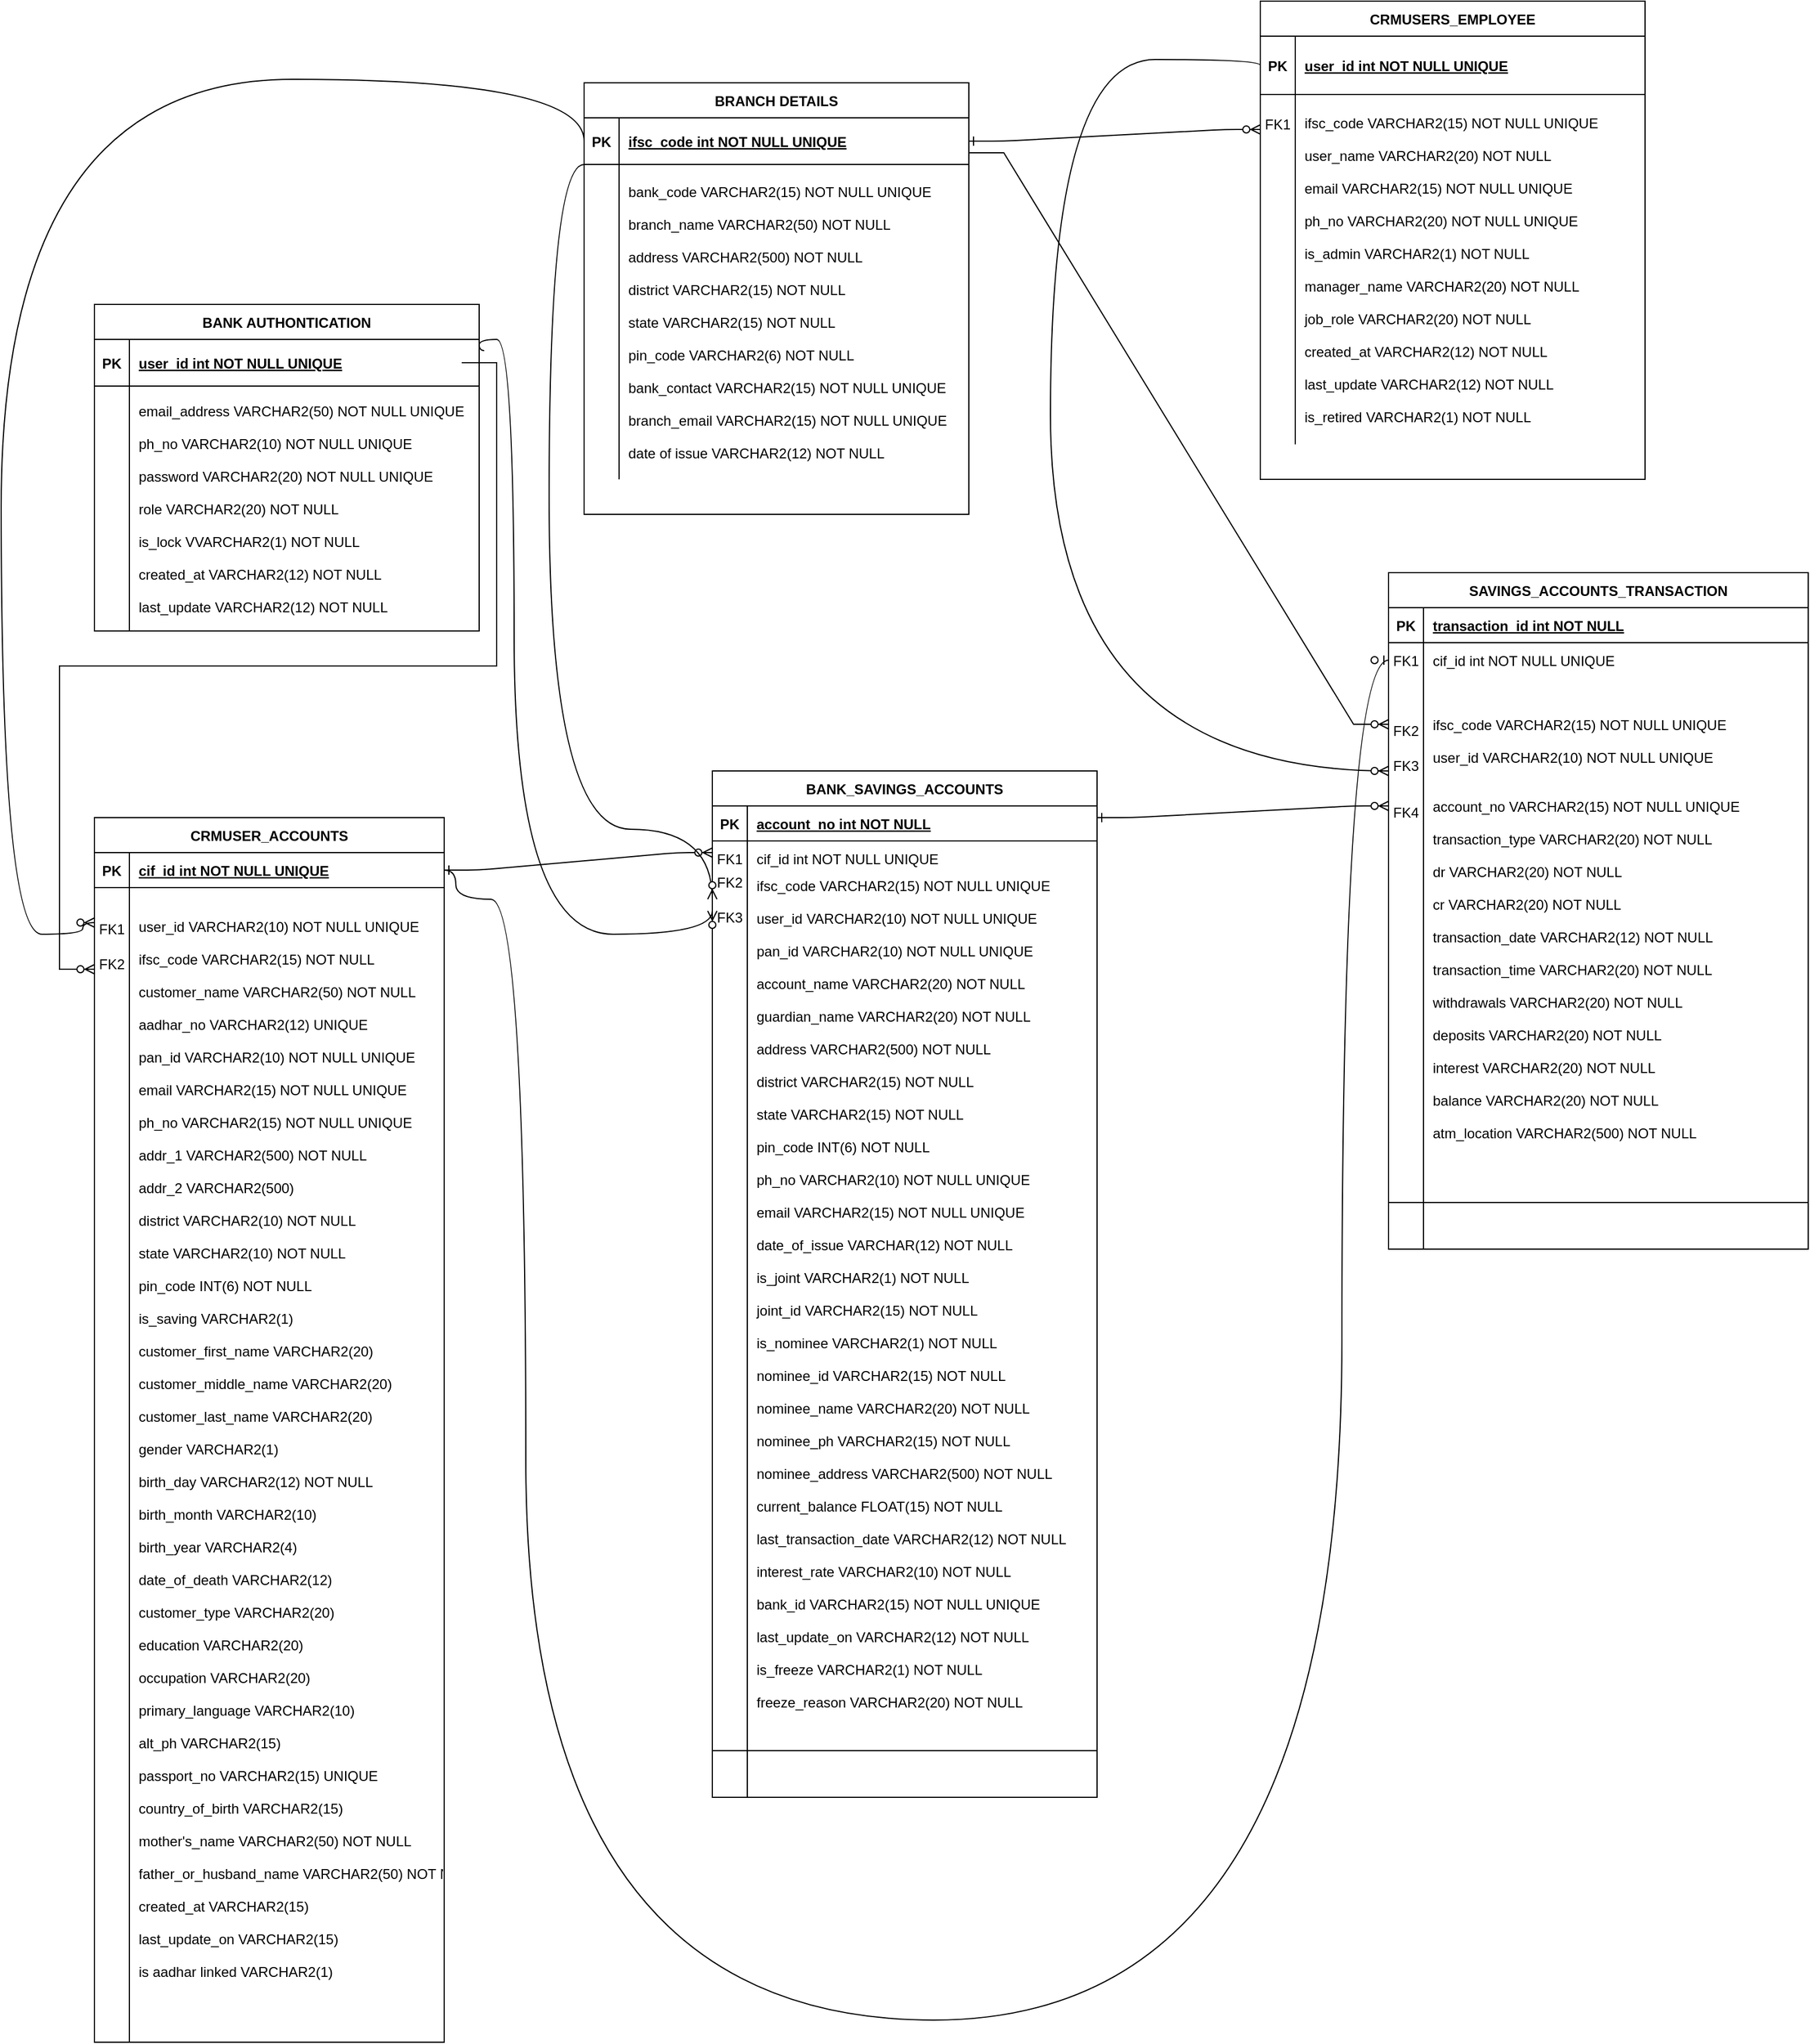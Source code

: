 <mxfile version="24.6.4" type="device">
  <diagram id="R2lEEEUBdFMjLlhIrx00" name="Page-1">
    <mxGraphModel dx="1400" dy="1928" grid="1" gridSize="10" guides="1" tooltips="1" connect="1" arrows="1" fold="1" page="1" pageScale="1" pageWidth="850" pageHeight="1100" math="0" shadow="0" extFonts="Permanent Marker^https://fonts.googleapis.com/css?family=Permanent+Marker">
      <root>
        <mxCell id="0" />
        <mxCell id="1" parent="0" />
        <mxCell id="C-vyLk0tnHw3VtMMgP7b-1" value="" style="edgeStyle=entityRelationEdgeStyle;endArrow=ERzeroToMany;startArrow=ERone;endFill=1;startFill=0;exitX=1;exitY=0.5;exitDx=0;exitDy=0;" parent="1" source="C-vyLk0tnHw3VtMMgP7b-24" edge="1">
          <mxGeometry width="100" height="100" relative="1" as="geometry">
            <mxPoint x="390" y="70" as="sourcePoint" />
            <mxPoint x="640" y="60" as="targetPoint" />
            <Array as="points">
              <mxPoint x="440" y="160" />
              <mxPoint x="590" y="550" />
            </Array>
          </mxGeometry>
        </mxCell>
        <mxCell id="C-vyLk0tnHw3VtMMgP7b-23" value="CRMUSER_ACCOUNTS" style="shape=table;startSize=30;container=1;collapsible=1;childLayout=tableLayout;fixedRows=1;rowLines=0;fontStyle=1;align=center;resizeLast=1;" parent="1" vertex="1">
          <mxGeometry x="110" y="30" width="300" height="1050" as="geometry" />
        </mxCell>
        <mxCell id="C-vyLk0tnHw3VtMMgP7b-24" value="" style="shape=partialRectangle;collapsible=0;dropTarget=0;pointerEvents=0;fillColor=none;points=[[0,0.5],[1,0.5]];portConstraint=eastwest;top=0;left=0;right=0;bottom=1;" parent="C-vyLk0tnHw3VtMMgP7b-23" vertex="1">
          <mxGeometry y="30" width="300" height="30" as="geometry" />
        </mxCell>
        <mxCell id="C-vyLk0tnHw3VtMMgP7b-25" value="PK" style="shape=partialRectangle;overflow=hidden;connectable=0;fillColor=none;top=0;left=0;bottom=0;right=0;fontStyle=1;" parent="C-vyLk0tnHw3VtMMgP7b-24" vertex="1">
          <mxGeometry width="30" height="30" as="geometry">
            <mxRectangle width="30" height="30" as="alternateBounds" />
          </mxGeometry>
        </mxCell>
        <mxCell id="C-vyLk0tnHw3VtMMgP7b-26" value="cif_id int NOT NULL UNIQUE" style="shape=partialRectangle;overflow=hidden;connectable=0;fillColor=none;top=0;left=0;bottom=0;right=0;align=left;spacingLeft=6;fontStyle=5;" parent="C-vyLk0tnHw3VtMMgP7b-24" vertex="1">
          <mxGeometry x="30" width="270" height="30" as="geometry">
            <mxRectangle width="270" height="30" as="alternateBounds" />
          </mxGeometry>
        </mxCell>
        <mxCell id="C-vyLk0tnHw3VtMMgP7b-27" value="" style="shape=partialRectangle;collapsible=0;dropTarget=0;pointerEvents=0;fillColor=none;points=[[0,0.5],[1,0.5]];portConstraint=eastwest;top=0;left=0;right=0;bottom=0;" parent="C-vyLk0tnHw3VtMMgP7b-23" vertex="1">
          <mxGeometry y="60" width="300" height="990" as="geometry" />
        </mxCell>
        <mxCell id="C-vyLk0tnHw3VtMMgP7b-28" value="" style="shape=partialRectangle;overflow=hidden;connectable=0;fillColor=none;top=0;left=0;bottom=0;right=0;" parent="C-vyLk0tnHw3VtMMgP7b-27" vertex="1">
          <mxGeometry width="30" height="990" as="geometry">
            <mxRectangle width="30" height="990" as="alternateBounds" />
          </mxGeometry>
        </mxCell>
        <mxCell id="C-vyLk0tnHw3VtMMgP7b-29" value="user_id VARCHAR2(10) NOT NULL UNIQUE&#xa;&#xa;ifsc_code VARCHAR2(15) NOT NULL&#xa;&#xa;customer_name VARCHAR2(50) NOT NULL&#xa;&#xa;aadhar_no VARCHAR2(12) UNIQUE&#xa;&#xa;pan_id VARCHAR2(10) NOT NULL UNIQUE&#xa;&#xa;email VARCHAR2(15) NOT NULL UNIQUE&#xa;&#xa;ph_no VARCHAR2(15) NOT NULL UNIQUE&#xa;&#xa;addr_1 VARCHAR2(500) NOT NULL&#xa;&#xa;addr_2 VARCHAR2(500)&#xa;&#xa;district VARCHAR2(10) NOT NULL &#xa;&#xa;state VARCHAR2(10) NOT NULL&#xa;&#xa;pin_code INT(6) NOT NULL&#xa;&#xa;is_saving VARCHAR2(1) &#xa;&#xa;customer_first_name VARCHAR2(20)&#xa;&#xa;customer_middle_name VARCHAR2(20)&#xa;&#xa;customer_last_name VARCHAR2(20)&#xa;&#xa;gender VARCHAR2(1)&#xa;&#xa;birth_day VARCHAR2(12) NOT NULL&#xa;&#xa;birth_month VARCHAR2(10)&#xa;&#xa;birth_year VARCHAR2(4)&#xa;&#xa;date_of_death VARCHAR2(12)&#xa;&#xa;customer_type VARCHAR2(20)&#xa;&#xa;education VARCHAR2(20)&#xa;&#xa;occupation VARCHAR2(20)&#xa;&#xa;primary_language VARCHAR2(10)&#xa;&#xa;alt_ph VARCHAR2(15)&#xa;&#xa;passport_no VARCHAR2(15) UNIQUE &#xa;&#xa;country_of_birth VARCHAR2(15)&#xa;&#xa;mother&#39;s_name VARCHAR2(50) NOT NULL&#xa;&#xa;father_or_husband_name VARCHAR2(50) NOT NULL&#xa;&#xa;created_at VARCHAR2(15)&#xa;&#xa;last_update_on VARCHAR2(15)&#xa;&#xa;is aadhar linked VARCHAR2(1)&#xa;&#xa;" style="shape=partialRectangle;overflow=hidden;connectable=0;fillColor=none;top=0;left=0;bottom=0;right=0;align=left;spacingLeft=6;" parent="C-vyLk0tnHw3VtMMgP7b-27" vertex="1">
          <mxGeometry x="30" width="270" height="990" as="geometry">
            <mxRectangle width="270" height="990" as="alternateBounds" />
          </mxGeometry>
        </mxCell>
        <mxCell id="C-vyLk0tnHw3VtMMgP7b-2" value="BANK_SAVINGS_ACCOUNTS" style="shape=table;startSize=30;container=1;collapsible=1;childLayout=tableLayout;fixedRows=1;rowLines=0;fontStyle=1;align=center;resizeLast=1;" parent="1" vertex="1">
          <mxGeometry x="640" y="-10" width="330" height="880" as="geometry" />
        </mxCell>
        <mxCell id="C-vyLk0tnHw3VtMMgP7b-3" value="" style="shape=partialRectangle;collapsible=0;dropTarget=0;pointerEvents=0;fillColor=none;points=[[0,0.5],[1,0.5]];portConstraint=eastwest;top=0;left=0;right=0;bottom=1;" parent="C-vyLk0tnHw3VtMMgP7b-2" vertex="1">
          <mxGeometry y="30" width="330" height="30" as="geometry" />
        </mxCell>
        <mxCell id="C-vyLk0tnHw3VtMMgP7b-4" value="PK" style="shape=partialRectangle;overflow=hidden;connectable=0;fillColor=none;top=0;left=0;bottom=0;right=0;fontStyle=1;" parent="C-vyLk0tnHw3VtMMgP7b-3" vertex="1">
          <mxGeometry width="30" height="30" as="geometry">
            <mxRectangle width="30" height="30" as="alternateBounds" />
          </mxGeometry>
        </mxCell>
        <mxCell id="C-vyLk0tnHw3VtMMgP7b-5" value="account_no int NOT NULL " style="shape=partialRectangle;overflow=hidden;connectable=0;fillColor=none;top=0;left=0;bottom=0;right=0;align=left;spacingLeft=6;fontStyle=5;" parent="C-vyLk0tnHw3VtMMgP7b-3" vertex="1">
          <mxGeometry x="30" width="300" height="30" as="geometry">
            <mxRectangle width="300" height="30" as="alternateBounds" />
          </mxGeometry>
        </mxCell>
        <mxCell id="C-vyLk0tnHw3VtMMgP7b-6" value="" style="shape=partialRectangle;collapsible=0;dropTarget=0;pointerEvents=0;fillColor=none;points=[[0,0.5],[1,0.5]];portConstraint=eastwest;top=0;left=0;right=0;bottom=0;" parent="C-vyLk0tnHw3VtMMgP7b-2" vertex="1">
          <mxGeometry y="60" width="330" height="30" as="geometry" />
        </mxCell>
        <mxCell id="C-vyLk0tnHw3VtMMgP7b-7" value="FK1" style="shape=partialRectangle;overflow=hidden;connectable=0;fillColor=none;top=0;left=0;bottom=0;right=0;" parent="C-vyLk0tnHw3VtMMgP7b-6" vertex="1">
          <mxGeometry width="30" height="30" as="geometry">
            <mxRectangle width="30" height="30" as="alternateBounds" />
          </mxGeometry>
        </mxCell>
        <mxCell id="C-vyLk0tnHw3VtMMgP7b-8" value="cif_id int NOT NULL UNIQUE" style="shape=partialRectangle;overflow=hidden;connectable=0;fillColor=none;top=0;left=0;bottom=0;right=0;align=left;spacingLeft=6;" parent="C-vyLk0tnHw3VtMMgP7b-6" vertex="1">
          <mxGeometry x="30" width="300" height="30" as="geometry">
            <mxRectangle width="300" height="30" as="alternateBounds" />
          </mxGeometry>
        </mxCell>
        <mxCell id="C-vyLk0tnHw3VtMMgP7b-9" value="" style="shape=partialRectangle;collapsible=0;dropTarget=0;pointerEvents=0;fillColor=none;points=[[0,0.5],[1,0.5]];portConstraint=eastwest;top=0;left=0;right=0;bottom=0;" parent="C-vyLk0tnHw3VtMMgP7b-2" vertex="1">
          <mxGeometry y="90" width="330" height="730" as="geometry" />
        </mxCell>
        <mxCell id="C-vyLk0tnHw3VtMMgP7b-10" value="" style="shape=partialRectangle;overflow=hidden;connectable=0;fillColor=none;top=0;left=0;bottom=0;right=0;" parent="C-vyLk0tnHw3VtMMgP7b-9" vertex="1">
          <mxGeometry width="30" height="730" as="geometry">
            <mxRectangle width="30" height="730" as="alternateBounds" />
          </mxGeometry>
        </mxCell>
        <mxCell id="C-vyLk0tnHw3VtMMgP7b-11" value="ifsc_code VARCHAR2(15) NOT NULL UNIQUE&#xa;&#xa;user_id VARCHAR2(10) NOT NULL UNIQUE&#xa;&#xa;pan_id VARCHAR2(10) NOT NULL UNIQUE&#xa;&#xa;account_name VARCHAR2(20) NOT NULL&#xa;&#xa;guardian_name VARCHAR2(20) NOT NULL&#xa;&#xa;address VARCHAR2(500) NOT NULL&#xa;&#xa;district VARCHAR2(15) NOT NULL&#xa;&#xa;state VARCHAR2(15) NOT NULL&#xa;&#xa;pin_code INT(6) NOT NULL&#xa;&#xa;ph_no VARCHAR2(10) NOT NULL UNIQUE&#xa;&#xa;email VARCHAR2(15) NOT NULL UNIQUE&#xa;&#xa;date_of_issue VARCHAR(12) NOT NULL&#xa;&#xa;is_joint VARCHAR2(1) NOT NULL&#xa;&#xa;joint_id VARCHAR2(15) NOT NULL&#xa;&#xa;is_nominee VARCHAR2(1) NOT NULL&#xa;&#xa;nominee_id VARCHAR2(15) NOT NULL&#xa;&#xa;nominee_name VARCHAR2(20) NOT NULL&#xa;&#xa;nominee_ph VARCHAR2(15) NOT NULL&#xa;&#xa;nominee_address VARCHAR2(500) NOT NULL&#xa;&#xa;current_balance FLOAT(15) NOT NULL&#xa;&#xa;last_transaction_date VARCHAR2(12) NOT NULL&#xa;&#xa;interest_rate VARCHAR2(10) NOT NULL&#xa;&#xa;bank_id VARCHAR2(15) NOT NULL UNIQUE&#xa;&#xa;last_update_on VARCHAR2(12) NOT NULL&#xa;&#xa;is_freeze VARCHAR2(1) NOT NULL&#xa;&#xa;freeze_reason VARCHAR2(20) NOT NULL&#xa;" style="shape=partialRectangle;overflow=hidden;connectable=0;fillColor=none;top=0;left=0;bottom=0;right=0;align=left;spacingLeft=6;labelBackgroundColor=default;" parent="C-vyLk0tnHw3VtMMgP7b-9" vertex="1">
          <mxGeometry x="30" width="300" height="730" as="geometry">
            <mxRectangle width="300" height="730" as="alternateBounds" />
          </mxGeometry>
        </mxCell>
        <mxCell id="C-vyLk0tnHw3VtMMgP7b-14" value="" style="shape=partialRectangle;collapsible=0;dropTarget=0;pointerEvents=0;fillColor=none;points=[[0,0.5],[1,0.5]];portConstraint=eastwest;top=0;left=0;right=0;bottom=1;" parent="C-vyLk0tnHw3VtMMgP7b-2" vertex="1">
          <mxGeometry y="820" width="330" height="20" as="geometry" />
        </mxCell>
        <mxCell id="C-vyLk0tnHw3VtMMgP7b-15" value="" style="shape=partialRectangle;overflow=hidden;connectable=0;fillColor=none;top=0;left=0;bottom=0;right=0;fontStyle=1;" parent="C-vyLk0tnHw3VtMMgP7b-14" vertex="1">
          <mxGeometry width="30" height="20" as="geometry">
            <mxRectangle width="30" height="20" as="alternateBounds" />
          </mxGeometry>
        </mxCell>
        <mxCell id="C-vyLk0tnHw3VtMMgP7b-16" value="" style="shape=partialRectangle;overflow=hidden;connectable=0;fillColor=none;top=0;left=0;bottom=0;right=0;align=left;spacingLeft=6;fontStyle=5;" parent="C-vyLk0tnHw3VtMMgP7b-14" vertex="1">
          <mxGeometry x="30" width="300" height="20" as="geometry">
            <mxRectangle width="300" height="20" as="alternateBounds" />
          </mxGeometry>
        </mxCell>
        <mxCell id="C-vyLk0tnHw3VtMMgP7b-17" value="" style="shape=partialRectangle;collapsible=0;dropTarget=0;pointerEvents=0;fillColor=none;points=[[0,0.5],[1,0.5]];portConstraint=eastwest;top=0;left=0;right=0;bottom=0;" parent="C-vyLk0tnHw3VtMMgP7b-2" vertex="1">
          <mxGeometry y="840" width="330" height="20" as="geometry" />
        </mxCell>
        <mxCell id="C-vyLk0tnHw3VtMMgP7b-18" value="" style="shape=partialRectangle;overflow=hidden;connectable=0;fillColor=none;top=0;left=0;bottom=0;right=0;" parent="C-vyLk0tnHw3VtMMgP7b-17" vertex="1">
          <mxGeometry width="30" height="20" as="geometry">
            <mxRectangle width="30" height="20" as="alternateBounds" />
          </mxGeometry>
        </mxCell>
        <mxCell id="C-vyLk0tnHw3VtMMgP7b-19" value="" style="shape=partialRectangle;overflow=hidden;connectable=0;fillColor=none;top=0;left=0;bottom=0;right=0;align=left;spacingLeft=6;" parent="C-vyLk0tnHw3VtMMgP7b-17" vertex="1">
          <mxGeometry x="30" width="300" height="20" as="geometry">
            <mxRectangle width="300" height="20" as="alternateBounds" />
          </mxGeometry>
        </mxCell>
        <mxCell id="C-vyLk0tnHw3VtMMgP7b-20" value="" style="shape=partialRectangle;collapsible=0;dropTarget=0;pointerEvents=0;fillColor=none;points=[[0,0.5],[1,0.5]];portConstraint=eastwest;top=0;left=0;right=0;bottom=0;" parent="C-vyLk0tnHw3VtMMgP7b-2" vertex="1">
          <mxGeometry y="860" width="330" height="20" as="geometry" />
        </mxCell>
        <mxCell id="C-vyLk0tnHw3VtMMgP7b-21" value="" style="shape=partialRectangle;overflow=hidden;connectable=0;fillColor=none;top=0;left=0;bottom=0;right=0;" parent="C-vyLk0tnHw3VtMMgP7b-20" vertex="1">
          <mxGeometry width="30" height="20" as="geometry">
            <mxRectangle width="30" height="20" as="alternateBounds" />
          </mxGeometry>
        </mxCell>
        <mxCell id="C-vyLk0tnHw3VtMMgP7b-22" value="" style="shape=partialRectangle;overflow=hidden;connectable=0;fillColor=none;top=0;left=0;bottom=0;right=0;align=left;spacingLeft=6;" parent="C-vyLk0tnHw3VtMMgP7b-20" vertex="1">
          <mxGeometry x="30" width="300" height="20" as="geometry">
            <mxRectangle width="300" height="20" as="alternateBounds" />
          </mxGeometry>
        </mxCell>
        <mxCell id="05WXTjB3H9QacihCoku7-1" value="FK2" style="shape=partialRectangle;overflow=hidden;connectable=0;fillColor=none;top=0;left=0;bottom=0;right=0;" parent="1" vertex="1">
          <mxGeometry x="640" y="70" width="30" height="30" as="geometry">
            <mxRectangle width="30" height="30" as="alternateBounds" />
          </mxGeometry>
        </mxCell>
        <mxCell id="05WXTjB3H9QacihCoku7-2" value="FK3" style="shape=partialRectangle;overflow=hidden;connectable=0;fillColor=none;top=0;left=0;bottom=0;right=0;" parent="1" vertex="1">
          <mxGeometry x="640" y="100" width="30" height="30" as="geometry">
            <mxRectangle width="30" height="30" as="alternateBounds" />
          </mxGeometry>
        </mxCell>
        <mxCell id="05WXTjB3H9QacihCoku7-3" value="BANK AUTHONTICATION" style="shape=table;startSize=30;container=1;collapsible=1;childLayout=tableLayout;fixedRows=1;rowLines=0;fontStyle=1;align=center;resizeLast=1;" parent="1" vertex="1">
          <mxGeometry x="110" y="-410" width="330" height="280" as="geometry" />
        </mxCell>
        <mxCell id="05WXTjB3H9QacihCoku7-4" value="" style="shape=partialRectangle;collapsible=0;dropTarget=0;pointerEvents=0;fillColor=none;points=[[0,0.5],[1,0.5]];portConstraint=eastwest;top=0;left=0;right=0;bottom=1;" parent="05WXTjB3H9QacihCoku7-3" vertex="1">
          <mxGeometry y="30" width="330" height="40" as="geometry" />
        </mxCell>
        <mxCell id="05WXTjB3H9QacihCoku7-5" value="PK" style="shape=partialRectangle;overflow=hidden;connectable=0;fillColor=none;top=0;left=0;bottom=0;right=0;fontStyle=1;" parent="05WXTjB3H9QacihCoku7-4" vertex="1">
          <mxGeometry width="30" height="40" as="geometry">
            <mxRectangle width="30" height="40" as="alternateBounds" />
          </mxGeometry>
        </mxCell>
        <mxCell id="05WXTjB3H9QacihCoku7-6" value="user_id int NOT NULL UNIQUE" style="shape=partialRectangle;overflow=hidden;connectable=0;fillColor=none;top=0;left=0;bottom=0;right=0;align=left;spacingLeft=6;fontStyle=5;" parent="05WXTjB3H9QacihCoku7-4" vertex="1">
          <mxGeometry x="30" width="300" height="40" as="geometry">
            <mxRectangle width="300" height="40" as="alternateBounds" />
          </mxGeometry>
        </mxCell>
        <mxCell id="05WXTjB3H9QacihCoku7-7" value="" style="shape=partialRectangle;collapsible=0;dropTarget=0;pointerEvents=0;fillColor=none;points=[[0,0.5],[1,0.5]];portConstraint=eastwest;top=0;left=0;right=0;bottom=0;" parent="05WXTjB3H9QacihCoku7-3" vertex="1">
          <mxGeometry y="70" width="330" height="210" as="geometry" />
        </mxCell>
        <mxCell id="05WXTjB3H9QacihCoku7-8" value="" style="shape=partialRectangle;overflow=hidden;connectable=0;fillColor=none;top=0;left=0;bottom=0;right=0;" parent="05WXTjB3H9QacihCoku7-7" vertex="1">
          <mxGeometry width="30" height="210" as="geometry">
            <mxRectangle width="30" height="210" as="alternateBounds" />
          </mxGeometry>
        </mxCell>
        <mxCell id="05WXTjB3H9QacihCoku7-9" value="email_address VARCHAR2(50) NOT NULL UNIQUE&#xa;&#xa;ph_no VARCHAR2(10) NOT NULL UNIQUE&#xa;&#xa;password VARCHAR2(20) NOT NULL UNIQUE&#xa;&#xa;role VARCHAR2(20) NOT NULL&#xa;&#xa;is_lock VVARCHAR2(1) NOT NULL&#xa;&#xa;created_at VARCHAR2(12) NOT NULL&#xa;&#xa;last_update VARCHAR2(12) NOT NULL" style="shape=partialRectangle;overflow=hidden;connectable=0;fillColor=none;top=0;left=0;bottom=0;right=0;align=left;spacingLeft=6;" parent="05WXTjB3H9QacihCoku7-7" vertex="1">
          <mxGeometry x="30" width="300" height="210" as="geometry">
            <mxRectangle width="300" height="210" as="alternateBounds" />
          </mxGeometry>
        </mxCell>
        <mxCell id="05WXTjB3H9QacihCoku7-22" value="BRANCH DETAILS" style="shape=table;startSize=30;container=1;collapsible=1;childLayout=tableLayout;fixedRows=1;rowLines=0;fontStyle=1;align=center;resizeLast=1;" parent="1" vertex="1">
          <mxGeometry x="530" y="-600" width="330" height="370" as="geometry" />
        </mxCell>
        <mxCell id="05WXTjB3H9QacihCoku7-23" value="" style="shape=partialRectangle;collapsible=0;dropTarget=0;pointerEvents=0;fillColor=none;points=[[0,0.5],[1,0.5]];portConstraint=eastwest;top=0;left=0;right=0;bottom=1;" parent="05WXTjB3H9QacihCoku7-22" vertex="1">
          <mxGeometry y="30" width="330" height="40" as="geometry" />
        </mxCell>
        <mxCell id="05WXTjB3H9QacihCoku7-24" value="PK" style="shape=partialRectangle;overflow=hidden;connectable=0;fillColor=none;top=0;left=0;bottom=0;right=0;fontStyle=1;" parent="05WXTjB3H9QacihCoku7-23" vertex="1">
          <mxGeometry width="30" height="40" as="geometry">
            <mxRectangle width="30" height="40" as="alternateBounds" />
          </mxGeometry>
        </mxCell>
        <mxCell id="05WXTjB3H9QacihCoku7-25" value="ifsc_code int NOT NULL UNIQUE" style="shape=partialRectangle;overflow=hidden;connectable=0;fillColor=none;top=0;left=0;bottom=0;right=0;align=left;spacingLeft=6;fontStyle=5;" parent="05WXTjB3H9QacihCoku7-23" vertex="1">
          <mxGeometry x="30" width="300" height="40" as="geometry">
            <mxRectangle width="300" height="40" as="alternateBounds" />
          </mxGeometry>
        </mxCell>
        <mxCell id="05WXTjB3H9QacihCoku7-26" value="" style="shape=partialRectangle;collapsible=0;dropTarget=0;pointerEvents=0;fillColor=none;points=[[0,0.5],[1,0.5]];portConstraint=eastwest;top=0;left=0;right=0;bottom=0;" parent="05WXTjB3H9QacihCoku7-22" vertex="1">
          <mxGeometry y="70" width="330" height="270" as="geometry" />
        </mxCell>
        <mxCell id="05WXTjB3H9QacihCoku7-27" value="" style="shape=partialRectangle;overflow=hidden;connectable=0;fillColor=none;top=0;left=0;bottom=0;right=0;" parent="05WXTjB3H9QacihCoku7-26" vertex="1">
          <mxGeometry width="30" height="270" as="geometry">
            <mxRectangle width="30" height="270" as="alternateBounds" />
          </mxGeometry>
        </mxCell>
        <mxCell id="05WXTjB3H9QacihCoku7-28" value="bank_code VARCHAR2(15) NOT NULL UNIQUE&#xa;&#xa;branch_name VARCHAR2(50) NOT NULL&#xa;&#xa;address VARCHAR2(500) NOT NULL&#xa;&#xa;district VARCHAR2(15) NOT NULL&#xa;&#xa;state VARCHAR2(15) NOT NULL&#xa;&#xa;pin_code VARCHAR2(6) NOT NULL&#xa;&#xa;bank_contact VARCHAR2(15) NOT NULL UNIQUE&#xa;&#xa;branch_email VARCHAR2(15) NOT NULL UNIQUE&#xa;&#xa;date of issue VARCHAR2(12) NOT NULL" style="shape=partialRectangle;overflow=hidden;connectable=0;fillColor=none;top=0;left=0;bottom=0;right=0;align=left;spacingLeft=6;" parent="05WXTjB3H9QacihCoku7-26" vertex="1">
          <mxGeometry x="30" width="300" height="270" as="geometry">
            <mxRectangle width="300" height="270" as="alternateBounds" />
          </mxGeometry>
        </mxCell>
        <mxCell id="05WXTjB3H9QacihCoku7-29" value="CRMUSERS_EMPLOYEE" style="shape=table;startSize=30;container=1;collapsible=1;childLayout=tableLayout;fixedRows=1;rowLines=0;fontStyle=1;align=center;resizeLast=1;" parent="1" vertex="1">
          <mxGeometry x="1110" y="-670" width="330" height="410" as="geometry" />
        </mxCell>
        <mxCell id="05WXTjB3H9QacihCoku7-30" value="" style="shape=partialRectangle;collapsible=0;dropTarget=0;pointerEvents=0;fillColor=none;points=[[0,0.5],[1,0.5]];portConstraint=eastwest;top=0;left=0;right=0;bottom=1;" parent="05WXTjB3H9QacihCoku7-29" vertex="1">
          <mxGeometry y="30" width="330" height="50" as="geometry" />
        </mxCell>
        <mxCell id="05WXTjB3H9QacihCoku7-31" value="PK" style="shape=partialRectangle;overflow=hidden;connectable=0;fillColor=none;top=0;left=0;bottom=0;right=0;fontStyle=1;" parent="05WXTjB3H9QacihCoku7-30" vertex="1">
          <mxGeometry width="30" height="50" as="geometry">
            <mxRectangle width="30" height="50" as="alternateBounds" />
          </mxGeometry>
        </mxCell>
        <mxCell id="05WXTjB3H9QacihCoku7-32" value="user_id int NOT NULL UNIQUE" style="shape=partialRectangle;overflow=hidden;connectable=0;fillColor=none;top=0;left=0;bottom=0;right=0;align=left;spacingLeft=6;fontStyle=5;" parent="05WXTjB3H9QacihCoku7-30" vertex="1">
          <mxGeometry x="30" width="300" height="50" as="geometry">
            <mxRectangle width="300" height="50" as="alternateBounds" />
          </mxGeometry>
        </mxCell>
        <mxCell id="05WXTjB3H9QacihCoku7-33" value="" style="shape=partialRectangle;collapsible=0;dropTarget=0;pointerEvents=0;fillColor=none;points=[[0,0.5],[1,0.5]];portConstraint=eastwest;top=0;left=0;right=0;bottom=0;" parent="05WXTjB3H9QacihCoku7-29" vertex="1">
          <mxGeometry y="80" width="330" height="300" as="geometry" />
        </mxCell>
        <mxCell id="05WXTjB3H9QacihCoku7-34" value="" style="shape=partialRectangle;overflow=hidden;connectable=0;fillColor=none;top=0;left=0;bottom=0;right=0;" parent="05WXTjB3H9QacihCoku7-33" vertex="1">
          <mxGeometry width="30" height="300" as="geometry">
            <mxRectangle width="30" height="300" as="alternateBounds" />
          </mxGeometry>
        </mxCell>
        <mxCell id="05WXTjB3H9QacihCoku7-35" value="ifsc_code VARCHAR2(15) NOT NULL UNIQUE&#xa;&#xa;user_name VARCHAR2(20) NOT NULL&#xa;&#xa;email VARCHAR2(15) NOT NULL UNIQUE&#xa;&#xa;ph_no VARCHAR2(20) NOT NULL UNIQUE&#xa;&#xa;is_admin VARCHAR2(1) NOT NULL&#xa;&#xa;manager_name VARCHAR2(20) NOT NULL&#xa;&#xa;job_role VARCHAR2(20) NOT NULL&#xa;&#xa;created_at VARCHAR2(12) NOT NULL&#xa;&#xa;last_update VARCHAR2(12) NOT NULL&#xa;&#xa;is_retired VARCHAR2(1) NOT NULL" style="shape=partialRectangle;overflow=hidden;connectable=0;fillColor=none;top=0;left=0;bottom=0;right=0;align=left;spacingLeft=6;" parent="05WXTjB3H9QacihCoku7-33" vertex="1">
          <mxGeometry x="30" width="300" height="300" as="geometry">
            <mxRectangle width="300" height="300" as="alternateBounds" />
          </mxGeometry>
        </mxCell>
        <mxCell id="05WXTjB3H9QacihCoku7-37" value="SAVINGS_ACCOUNTS_TRANSACTION" style="shape=table;startSize=30;container=1;collapsible=1;childLayout=tableLayout;fixedRows=1;rowLines=0;fontStyle=1;align=center;resizeLast=1;" parent="1" vertex="1">
          <mxGeometry x="1220" y="-180" width="360" height="580" as="geometry" />
        </mxCell>
        <mxCell id="05WXTjB3H9QacihCoku7-38" value="" style="shape=partialRectangle;collapsible=0;dropTarget=0;pointerEvents=0;fillColor=none;points=[[0,0.5],[1,0.5]];portConstraint=eastwest;top=0;left=0;right=0;bottom=1;" parent="05WXTjB3H9QacihCoku7-37" vertex="1">
          <mxGeometry y="30" width="360" height="30" as="geometry" />
        </mxCell>
        <mxCell id="05WXTjB3H9QacihCoku7-39" value="PK" style="shape=partialRectangle;overflow=hidden;connectable=0;fillColor=none;top=0;left=0;bottom=0;right=0;fontStyle=1;" parent="05WXTjB3H9QacihCoku7-38" vertex="1">
          <mxGeometry width="30" height="30" as="geometry">
            <mxRectangle width="30" height="30" as="alternateBounds" />
          </mxGeometry>
        </mxCell>
        <mxCell id="05WXTjB3H9QacihCoku7-40" value="transaction_id int NOT NULL " style="shape=partialRectangle;overflow=hidden;connectable=0;fillColor=none;top=0;left=0;bottom=0;right=0;align=left;spacingLeft=6;fontStyle=5;" parent="05WXTjB3H9QacihCoku7-38" vertex="1">
          <mxGeometry x="30" width="330" height="30" as="geometry">
            <mxRectangle width="330" height="30" as="alternateBounds" />
          </mxGeometry>
        </mxCell>
        <mxCell id="05WXTjB3H9QacihCoku7-41" value="" style="shape=partialRectangle;collapsible=0;dropTarget=0;pointerEvents=0;fillColor=none;points=[[0,0.5],[1,0.5]];portConstraint=eastwest;top=0;left=0;right=0;bottom=0;" parent="05WXTjB3H9QacihCoku7-37" vertex="1">
          <mxGeometry y="60" width="360" height="30" as="geometry" />
        </mxCell>
        <mxCell id="05WXTjB3H9QacihCoku7-42" value="FK1" style="shape=partialRectangle;overflow=hidden;connectable=0;fillColor=none;top=0;left=0;bottom=0;right=0;" parent="05WXTjB3H9QacihCoku7-41" vertex="1">
          <mxGeometry width="30" height="30" as="geometry">
            <mxRectangle width="30" height="30" as="alternateBounds" />
          </mxGeometry>
        </mxCell>
        <mxCell id="05WXTjB3H9QacihCoku7-43" value="cif_id int NOT NULL UNIQUE" style="shape=partialRectangle;overflow=hidden;connectable=0;fillColor=none;top=0;left=0;bottom=0;right=0;align=left;spacingLeft=6;" parent="05WXTjB3H9QacihCoku7-41" vertex="1">
          <mxGeometry x="30" width="330" height="30" as="geometry">
            <mxRectangle width="330" height="30" as="alternateBounds" />
          </mxGeometry>
        </mxCell>
        <mxCell id="05WXTjB3H9QacihCoku7-44" value="" style="shape=partialRectangle;collapsible=0;dropTarget=0;pointerEvents=0;fillColor=none;points=[[0,0.5],[1,0.5]];portConstraint=eastwest;top=0;left=0;right=0;bottom=0;" parent="05WXTjB3H9QacihCoku7-37" vertex="1">
          <mxGeometry y="90" width="360" height="430" as="geometry" />
        </mxCell>
        <mxCell id="05WXTjB3H9QacihCoku7-45" value="" style="shape=partialRectangle;overflow=hidden;connectable=0;fillColor=none;top=0;left=0;bottom=0;right=0;" parent="05WXTjB3H9QacihCoku7-44" vertex="1">
          <mxGeometry width="30" height="430" as="geometry">
            <mxRectangle width="30" height="430" as="alternateBounds" />
          </mxGeometry>
        </mxCell>
        <mxCell id="05WXTjB3H9QacihCoku7-46" value="ifsc_code VARCHAR2(15) NOT NULL UNIQUE&#xa;&#xa;user_id VARCHAR2(10) NOT NULL UNIQUE&#xa;&#xa;&#xa;account_no VARCHAR2(15) NOT NULL UNIQUE&#xa;&#xa;transaction_type VARCHAR2(20) NOT NULL &#xa;&#xa;dr VARCHAR2(20) NOT NULL &#xa;&#xa;cr VARCHAR2(20) NOT NULL &#xa;&#xa;transaction_date VARCHAR2(12) NOT NULL &#xa;&#xa;transaction_time VARCHAR2(20) NOT NULL &#xa;&#xa;withdrawals VARCHAR2(20) NOT NULL &#xa;&#xa;deposits VARCHAR2(20) NOT NULL &#xa;&#xa;interest VARCHAR2(20) NOT NULL &#xa;&#xa;balance VARCHAR2(20) NOT NULL &#xa;&#xa;atm_location VARCHAR2(500) NOT NULL " style="shape=partialRectangle;overflow=hidden;connectable=0;fillColor=none;top=0;left=0;bottom=0;right=0;align=left;spacingLeft=6;labelBackgroundColor=default;" parent="05WXTjB3H9QacihCoku7-44" vertex="1">
          <mxGeometry x="30" width="330" height="430" as="geometry">
            <mxRectangle width="330" height="430" as="alternateBounds" />
          </mxGeometry>
        </mxCell>
        <mxCell id="05WXTjB3H9QacihCoku7-47" value="" style="shape=partialRectangle;collapsible=0;dropTarget=0;pointerEvents=0;fillColor=none;points=[[0,0.5],[1,0.5]];portConstraint=eastwest;top=0;left=0;right=0;bottom=1;" parent="05WXTjB3H9QacihCoku7-37" vertex="1">
          <mxGeometry y="520" width="360" height="20" as="geometry" />
        </mxCell>
        <mxCell id="05WXTjB3H9QacihCoku7-48" value="" style="shape=partialRectangle;overflow=hidden;connectable=0;fillColor=none;top=0;left=0;bottom=0;right=0;fontStyle=1;" parent="05WXTjB3H9QacihCoku7-47" vertex="1">
          <mxGeometry width="30" height="20" as="geometry">
            <mxRectangle width="30" height="20" as="alternateBounds" />
          </mxGeometry>
        </mxCell>
        <mxCell id="05WXTjB3H9QacihCoku7-49" value="" style="shape=partialRectangle;overflow=hidden;connectable=0;fillColor=none;top=0;left=0;bottom=0;right=0;align=left;spacingLeft=6;fontStyle=5;" parent="05WXTjB3H9QacihCoku7-47" vertex="1">
          <mxGeometry x="30" width="330" height="20" as="geometry">
            <mxRectangle width="330" height="20" as="alternateBounds" />
          </mxGeometry>
        </mxCell>
        <mxCell id="05WXTjB3H9QacihCoku7-50" value="" style="shape=partialRectangle;collapsible=0;dropTarget=0;pointerEvents=0;fillColor=none;points=[[0,0.5],[1,0.5]];portConstraint=eastwest;top=0;left=0;right=0;bottom=0;" parent="05WXTjB3H9QacihCoku7-37" vertex="1">
          <mxGeometry y="540" width="360" height="20" as="geometry" />
        </mxCell>
        <mxCell id="05WXTjB3H9QacihCoku7-51" value="" style="shape=partialRectangle;overflow=hidden;connectable=0;fillColor=none;top=0;left=0;bottom=0;right=0;" parent="05WXTjB3H9QacihCoku7-50" vertex="1">
          <mxGeometry width="30" height="20" as="geometry">
            <mxRectangle width="30" height="20" as="alternateBounds" />
          </mxGeometry>
        </mxCell>
        <mxCell id="05WXTjB3H9QacihCoku7-52" value="" style="shape=partialRectangle;overflow=hidden;connectable=0;fillColor=none;top=0;left=0;bottom=0;right=0;align=left;spacingLeft=6;" parent="05WXTjB3H9QacihCoku7-50" vertex="1">
          <mxGeometry x="30" width="330" height="20" as="geometry">
            <mxRectangle width="330" height="20" as="alternateBounds" />
          </mxGeometry>
        </mxCell>
        <mxCell id="05WXTjB3H9QacihCoku7-53" value="" style="shape=partialRectangle;collapsible=0;dropTarget=0;pointerEvents=0;fillColor=none;points=[[0,0.5],[1,0.5]];portConstraint=eastwest;top=0;left=0;right=0;bottom=0;" parent="05WXTjB3H9QacihCoku7-37" vertex="1">
          <mxGeometry y="560" width="360" height="20" as="geometry" />
        </mxCell>
        <mxCell id="05WXTjB3H9QacihCoku7-54" value="" style="shape=partialRectangle;overflow=hidden;connectable=0;fillColor=none;top=0;left=0;bottom=0;right=0;" parent="05WXTjB3H9QacihCoku7-53" vertex="1">
          <mxGeometry width="30" height="20" as="geometry">
            <mxRectangle width="30" height="20" as="alternateBounds" />
          </mxGeometry>
        </mxCell>
        <mxCell id="05WXTjB3H9QacihCoku7-55" value="" style="shape=partialRectangle;overflow=hidden;connectable=0;fillColor=none;top=0;left=0;bottom=0;right=0;align=left;spacingLeft=6;" parent="05WXTjB3H9QacihCoku7-53" vertex="1">
          <mxGeometry x="30" width="330" height="20" as="geometry">
            <mxRectangle width="330" height="20" as="alternateBounds" />
          </mxGeometry>
        </mxCell>
        <mxCell id="05WXTjB3H9QacihCoku7-56" value="FK2" style="shape=partialRectangle;overflow=hidden;connectable=0;fillColor=none;top=0;left=0;bottom=0;right=0;" parent="1" vertex="1">
          <mxGeometry x="1220" y="-60" width="30" height="30" as="geometry">
            <mxRectangle width="30" height="30" as="alternateBounds" />
          </mxGeometry>
        </mxCell>
        <mxCell id="05WXTjB3H9QacihCoku7-57" value="FK3" style="shape=partialRectangle;overflow=hidden;connectable=0;fillColor=none;top=0;left=0;bottom=0;right=0;" parent="1" vertex="1">
          <mxGeometry x="1220" y="-30" width="30" height="30" as="geometry">
            <mxRectangle width="30" height="30" as="alternateBounds" />
          </mxGeometry>
        </mxCell>
        <mxCell id="05WXTjB3H9QacihCoku7-58" value="FK4" style="shape=partialRectangle;overflow=hidden;connectable=0;fillColor=none;top=0;left=0;bottom=0;right=0;" parent="1" vertex="1">
          <mxGeometry x="1220" y="10" width="30" height="30" as="geometry">
            <mxRectangle width="30" height="30" as="alternateBounds" />
          </mxGeometry>
        </mxCell>
        <mxCell id="05WXTjB3H9QacihCoku7-59" value="FK1" style="shape=partialRectangle;overflow=hidden;connectable=0;fillColor=none;top=0;left=0;bottom=0;right=0;" parent="1" vertex="1">
          <mxGeometry x="1110" y="-580" width="30" height="30" as="geometry">
            <mxRectangle width="30" height="30" as="alternateBounds" />
          </mxGeometry>
        </mxCell>
        <mxCell id="05WXTjB3H9QacihCoku7-60" value="FK1" style="shape=partialRectangle;overflow=hidden;connectable=0;fillColor=none;top=0;left=0;bottom=0;right=0;" parent="1" vertex="1">
          <mxGeometry x="110" y="110" width="30" height="30" as="geometry">
            <mxRectangle width="30" height="30" as="alternateBounds" />
          </mxGeometry>
        </mxCell>
        <mxCell id="05WXTjB3H9QacihCoku7-61" value="FK2" style="shape=partialRectangle;overflow=hidden;connectable=0;fillColor=none;top=0;left=0;bottom=0;right=0;" parent="1" vertex="1">
          <mxGeometry x="110" y="140" width="30" height="30" as="geometry">
            <mxRectangle width="30" height="30" as="alternateBounds" />
          </mxGeometry>
        </mxCell>
        <mxCell id="05WXTjB3H9QacihCoku7-64" value="" style="edgeStyle=entityRelationEdgeStyle;endArrow=ERzeroToMany;startArrow=ERone;endFill=1;startFill=0;" parent="1" edge="1">
          <mxGeometry width="100" height="100" relative="1" as="geometry">
            <mxPoint x="860" y="-550" as="sourcePoint" />
            <mxPoint x="1110" y="-560" as="targetPoint" />
            <Array as="points">
              <mxPoint x="910" y="-460" />
              <mxPoint x="1060" y="-70" />
            </Array>
          </mxGeometry>
        </mxCell>
        <mxCell id="05WXTjB3H9QacihCoku7-65" value="" style="edgeStyle=entityRelationEdgeStyle;endArrow=ERzeroToMany;startArrow=ERone;endFill=1;startFill=0;" parent="1" edge="1">
          <mxGeometry width="100" height="100" relative="1" as="geometry">
            <mxPoint x="970" y="30" as="sourcePoint" />
            <mxPoint x="1220" y="20" as="targetPoint" />
            <Array as="points">
              <mxPoint x="1020" y="120" />
              <mxPoint x="1170" y="510" />
            </Array>
          </mxGeometry>
        </mxCell>
        <mxCell id="05WXTjB3H9QacihCoku7-66" value="" style="edgeStyle=orthogonalEdgeStyle;fontSize=12;html=1;endArrow=ERzeroToMany;endFill=1;rounded=0;curved=1;" parent="1" edge="1">
          <mxGeometry width="100" height="100" relative="1" as="geometry">
            <mxPoint x="530" y="-530" as="sourcePoint" />
            <mxPoint x="640" y="100" as="targetPoint" />
            <Array as="points">
              <mxPoint x="500" y="-530" />
              <mxPoint x="500" y="40" />
              <mxPoint x="640" y="40" />
            </Array>
          </mxGeometry>
        </mxCell>
        <mxCell id="05WXTjB3H9QacihCoku7-69" value="" style="edgeStyle=entityRelationEdgeStyle;fontSize=12;html=1;endArrow=ERzeroToMany;endFill=1;rounded=0;exitX=1;exitY=0.5;exitDx=0;exitDy=0;" parent="1" edge="1">
          <mxGeometry width="100" height="100" relative="1" as="geometry">
            <mxPoint x="425" y="-360" as="sourcePoint" />
            <mxPoint x="110" y="160" as="targetPoint" />
            <Array as="points">
              <mxPoint x="-80" y="195" />
              <mxPoint x="440" y="-230" />
              <mxPoint x="70" y="130" />
              <mxPoint x="80" y="160" />
              <mxPoint x="80" y="160" />
            </Array>
          </mxGeometry>
        </mxCell>
        <mxCell id="05WXTjB3H9QacihCoku7-70" value="" style="edgeStyle=orthogonalEdgeStyle;fontSize=12;html=1;endArrow=ERzeroToMany;endFill=1;rounded=0;curved=1;exitX=0;exitY=0.5;exitDx=0;exitDy=0;" parent="1" source="05WXTjB3H9QacihCoku7-23" edge="1">
          <mxGeometry width="100" height="100" relative="1" as="geometry">
            <mxPoint x="430" y="-590" as="sourcePoint" />
            <mxPoint x="110" y="120" as="targetPoint" />
            <Array as="points">
              <mxPoint x="530" y="-603" />
              <mxPoint x="30" y="-603" />
              <mxPoint x="30" y="130" />
              <mxPoint x="100" y="130" />
              <mxPoint x="100" y="120" />
            </Array>
          </mxGeometry>
        </mxCell>
        <mxCell id="05WXTjB3H9QacihCoku7-72" value="" style="edgeStyle=orthogonalEdgeStyle;fontSize=12;html=1;endArrow=ERzeroToMany;endFill=1;rounded=0;curved=1;exitX=1.013;exitY=0.24;exitDx=0;exitDy=0;exitPerimeter=0;" parent="1" source="05WXTjB3H9QacihCoku7-4" edge="1">
          <mxGeometry width="100" height="100" relative="1" as="geometry">
            <mxPoint x="470" y="-370" as="sourcePoint" />
            <mxPoint x="640" y="110" as="targetPoint" />
            <Array as="points">
              <mxPoint x="440" y="-370" />
              <mxPoint x="440" y="-380" />
              <mxPoint x="470" y="-380" />
              <mxPoint x="470" y="130" />
              <mxPoint x="640" y="130" />
            </Array>
          </mxGeometry>
        </mxCell>
        <mxCell id="05WXTjB3H9QacihCoku7-73" value="" style="edgeStyle=orthogonalEdgeStyle;fontSize=12;html=1;endArrow=ERzeroToOne;endFill=1;rounded=0;entryX=0;entryY=0.5;entryDx=0;entryDy=0;curved=1;exitX=1;exitY=0.5;exitDx=0;exitDy=0;" parent="1" source="C-vyLk0tnHw3VtMMgP7b-24" target="05WXTjB3H9QacihCoku7-41" edge="1">
          <mxGeometry width="100" height="100" relative="1" as="geometry">
            <mxPoint x="440" y="90" as="sourcePoint" />
            <mxPoint x="1210" y="-105" as="targetPoint" />
            <Array as="points">
              <mxPoint x="420" y="75" />
              <mxPoint x="420" y="100" />
              <mxPoint x="480" y="100" />
              <mxPoint x="480" y="1061" />
              <mxPoint x="1180" y="1061" />
              <mxPoint x="1180" y="-105" />
            </Array>
          </mxGeometry>
        </mxCell>
        <mxCell id="05WXTjB3H9QacihCoku7-74" value="" style="edgeStyle=entityRelationEdgeStyle;fontSize=12;html=1;endArrow=ERzeroToMany;endFill=1;rounded=0;" parent="1" edge="1">
          <mxGeometry width="100" height="100" relative="1" as="geometry">
            <mxPoint x="860" y="-540" as="sourcePoint" />
            <mxPoint x="1220" y="-50" as="targetPoint" />
            <Array as="points">
              <mxPoint x="1476" y="-225" />
              <mxPoint x="1220" y="210" />
              <mxPoint x="1280" y="190" />
            </Array>
          </mxGeometry>
        </mxCell>
        <mxCell id="05WXTjB3H9QacihCoku7-75" value="" style="edgeStyle=orthogonalEdgeStyle;fontSize=12;html=1;endArrow=ERzeroToMany;endFill=1;rounded=0;curved=1;exitX=0;exitY=0.5;exitDx=0;exitDy=0;" parent="1" source="05WXTjB3H9QacihCoku7-30" edge="1">
          <mxGeometry width="100" height="100" relative="1" as="geometry">
            <mxPoint x="1010" y="-620" as="sourcePoint" />
            <mxPoint x="1220" y="-10" as="targetPoint" />
            <Array as="points">
              <mxPoint x="1110" y="-620" />
              <mxPoint x="930" y="-620" />
              <mxPoint x="930" y="-10" />
            </Array>
          </mxGeometry>
        </mxCell>
      </root>
    </mxGraphModel>
  </diagram>
</mxfile>
